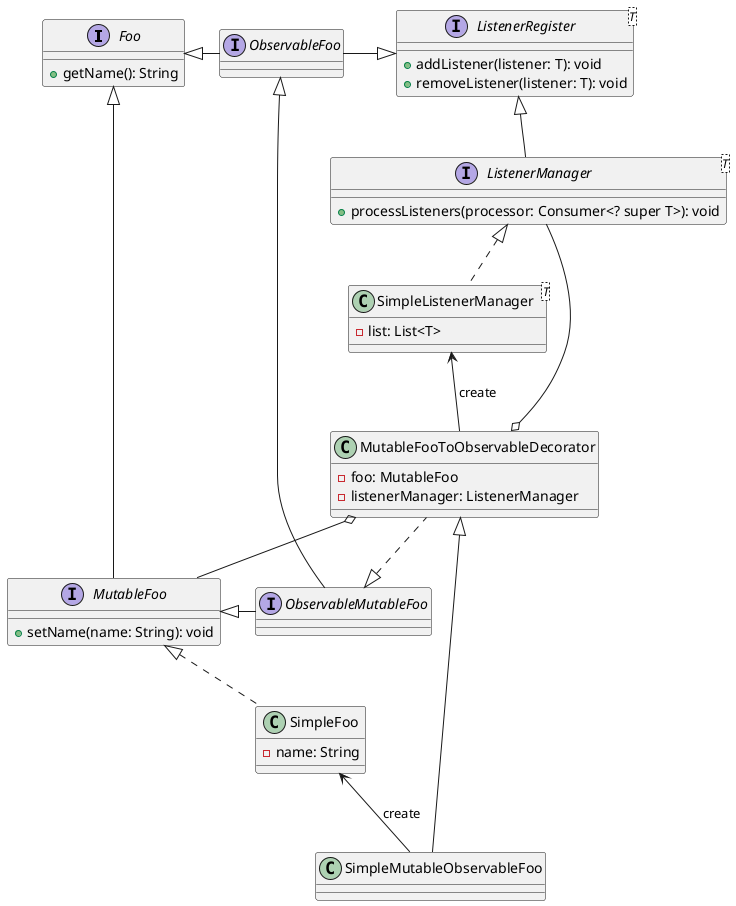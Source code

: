 @startuml

interface Foo {
+getName(): String
}

Foo <|-- MutableFoo
interface MutableFoo {
+setName(name: String): void
}

MutableFoo <|.. SimpleFoo
class SimpleFoo {
-name: String
'+<<override>> getName(): String
'+<<override>> setName(name: String): void
}

interface ListenerRegister<T> {
+addListener(listener: T): void
+removeListener(listener: T): void
}

ListenerRegister <|-- ListenerManager
interface ListenerManager<T> {
+processListeners(processor: Consumer<? super T>): void
}

ListenerManager <|.. SimpleListenerManager
class SimpleListenerManager<T> {
-list: List<T>
'+<<override>> addListener(listener: T): void
'+<<override>> removeListener(listener: T): void
'+<<override>>processListeners(processor: Consumer<? super T>): void
}

Foo <|- ObservableFoo
ListenerRegister <|-l ObservableFoo
interface ObservableFoo {
}

ObservableFoo <|-- ObservableMutableFoo
MutableFoo <|- ObservableMutableFoo
interface ObservableMutableFoo {
}

ObservableMutableFoo <|.. MutableFooToObservableDecorator
class MutableFooToObservableDecorator {
-foo: MutableFoo
'-listenerManager: ListenerManager<Consumer<Foo>>
-listenerManager: ListenerManager
}
MutableFooToObservableDecorator o-- MutableFoo
MutableFooToObservableDecorator o- ListenerManager
SimpleListenerManager <-- MutableFooToObservableDecorator : create

MutableFooToObservableDecorator <|-- SimpleMutableObservableFoo
class SimpleMutableObservableFoo {
}
SimpleFoo <-- SimpleMutableObservableFoo : create

@enduml